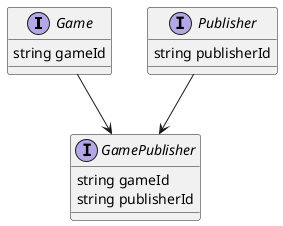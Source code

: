 @startuml
'https://plantuml.com/class-diagram

interface Game{
    string gameId
}

interface Publisher{
    string publisherId
}

interface GamePublisher{
    string gameId
    string publisherId
}

Game --> GamePublisher
Publisher --> GamePublisher

@enduml